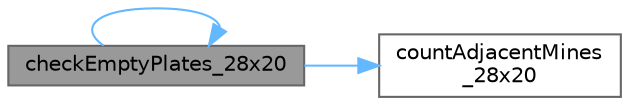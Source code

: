 digraph "checkEmptyPlates_28x20"
{
 // LATEX_PDF_SIZE
  bgcolor="transparent";
  edge [fontname=Helvetica,fontsize=10,labelfontname=Helvetica,labelfontsize=10];
  node [fontname=Helvetica,fontsize=10,shape=box,height=0.2,width=0.4];
  rankdir="LR";
  Node1 [label="checkEmptyPlates_28x20",height=0.2,width=0.4,color="gray40", fillcolor="grey60", style="filled", fontcolor="black",tooltip="This function is responsible for checking and revealing empty plates in a 28x20 board."];
  Node1 -> Node1 [color="steelblue1",style="solid"];
  Node1 -> Node2 [color="steelblue1",style="solid"];
  Node2 [label="countAdjacentMines\l_28x20",height=0.2,width=0.4,color="grey40", fillcolor="white", style="filled",URL="$game__logic_8c.html#aaa419d968e188e7b88db408728c014ff",tooltip="This function calculates and returns the count of adjacent mines around a specified cell in a 28x20 b..."];
}

